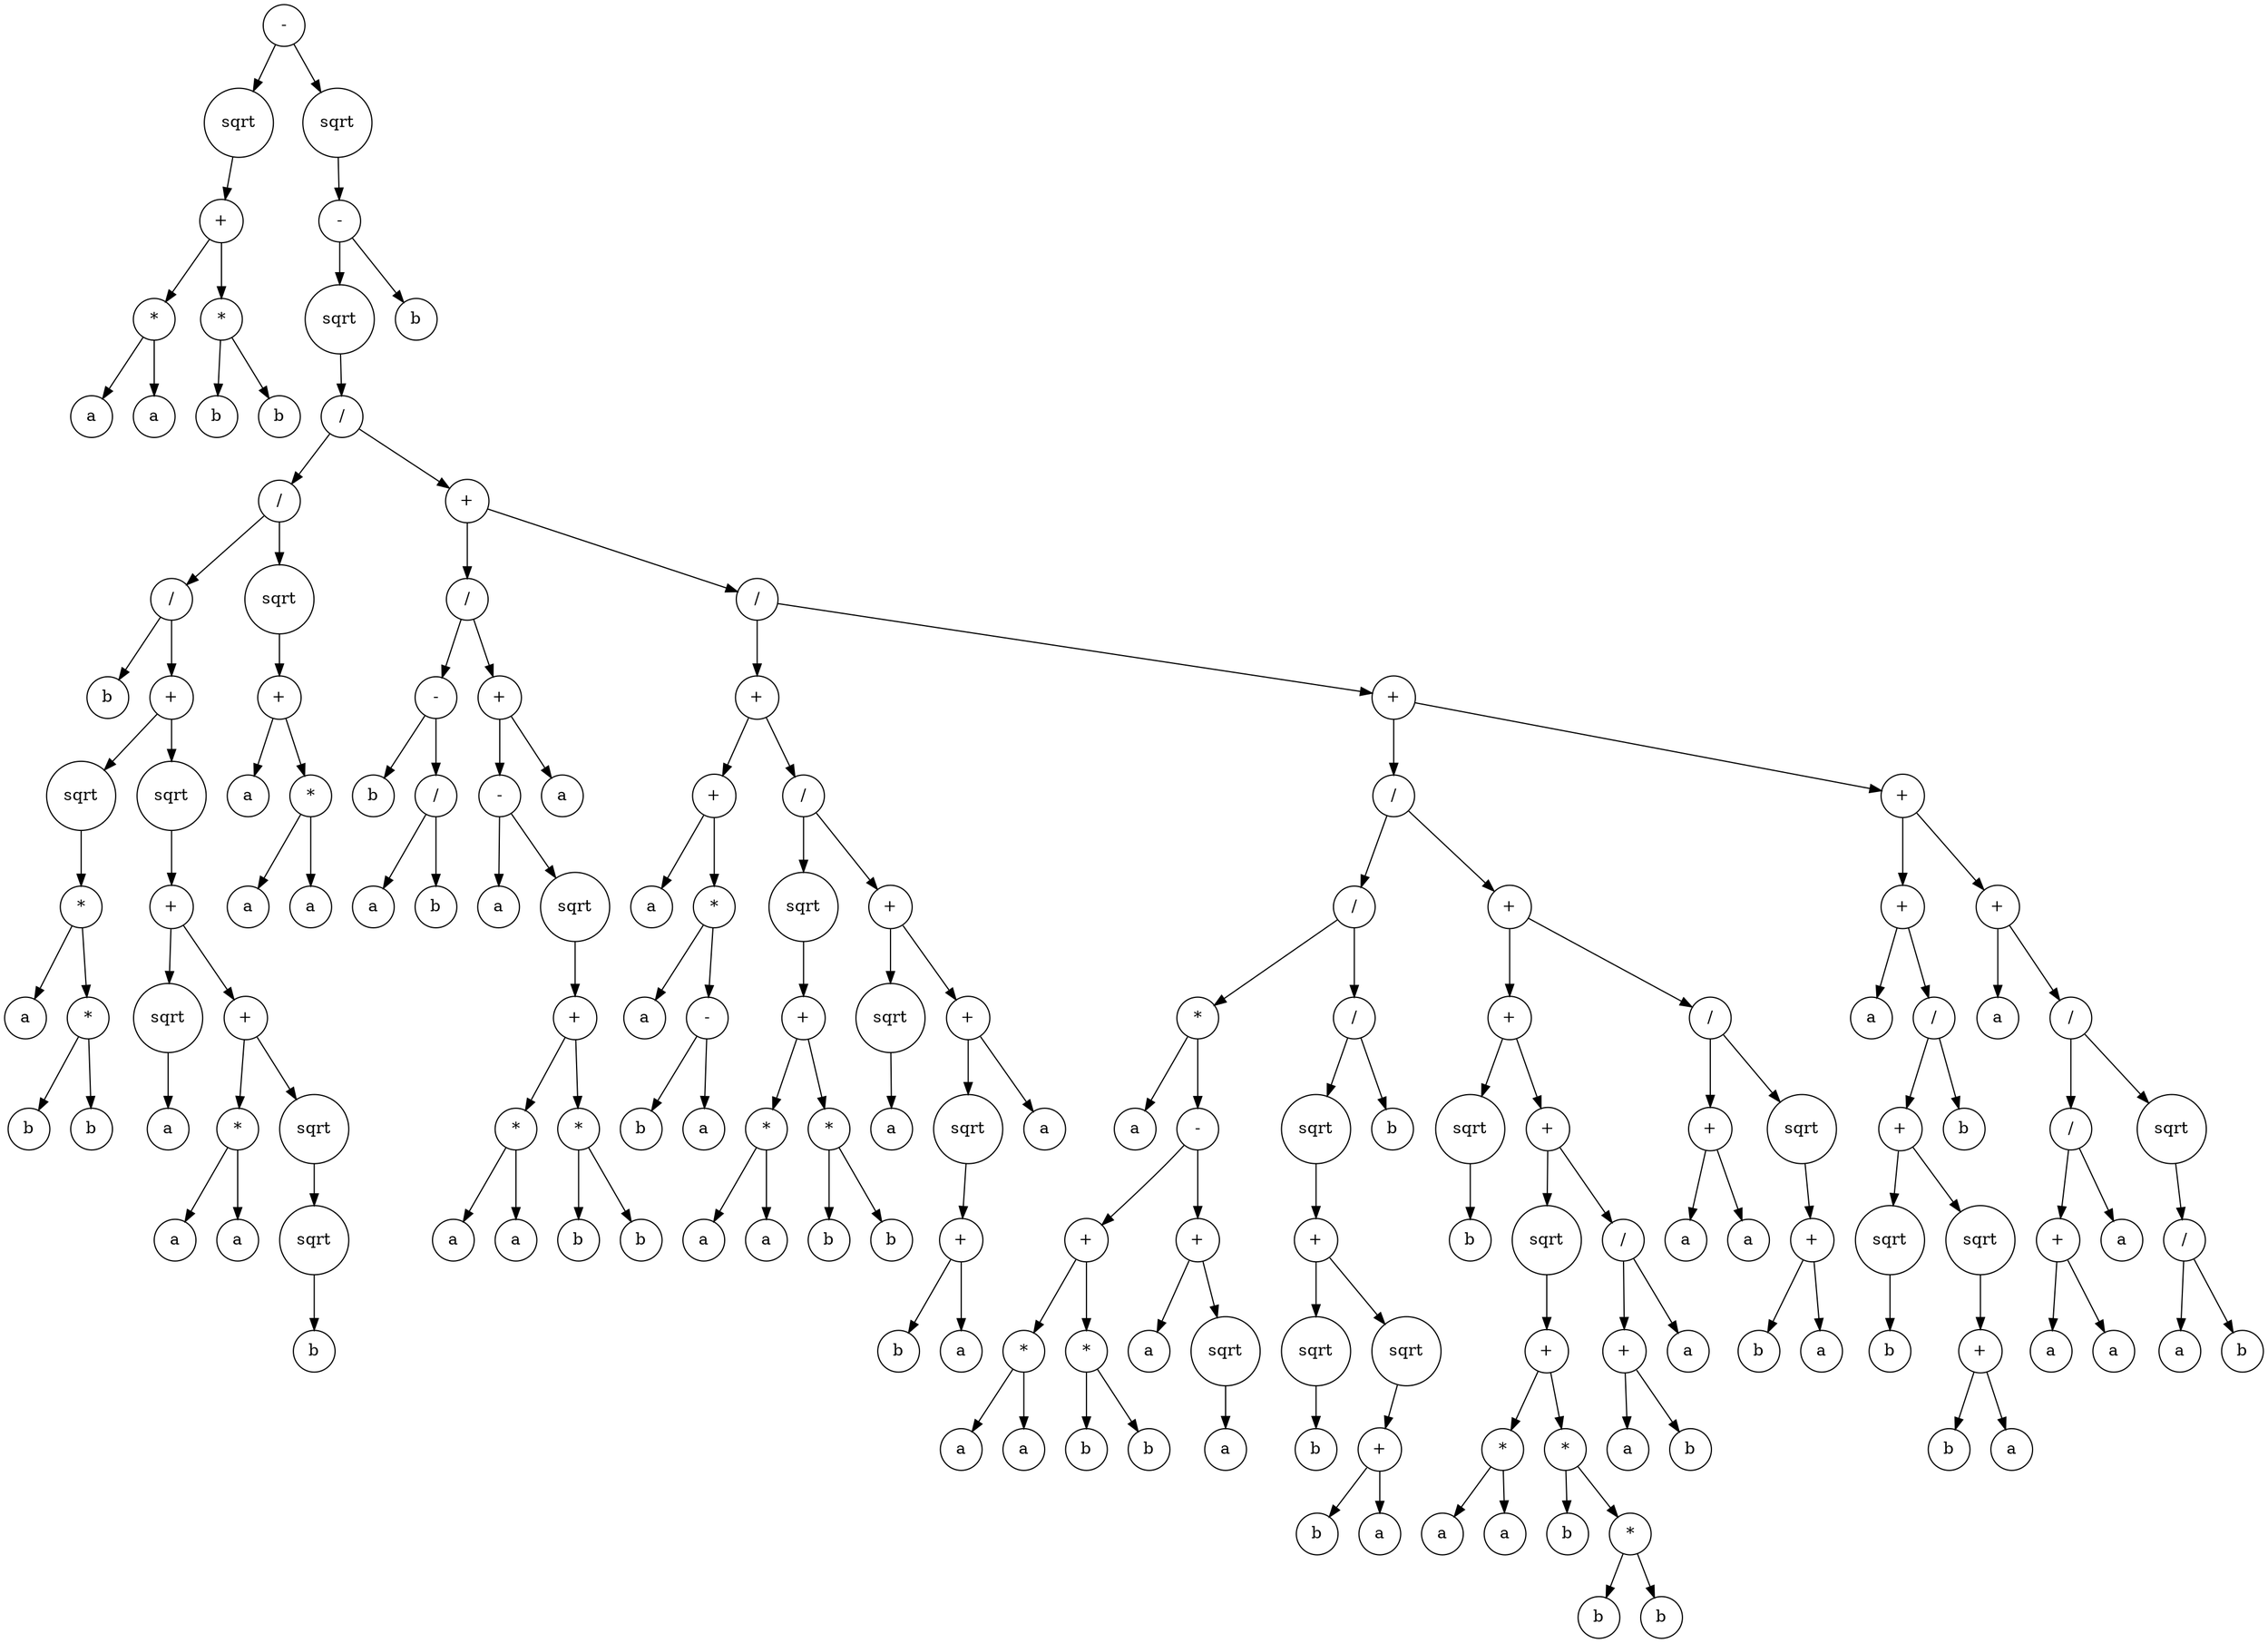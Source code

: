 digraph g {
graph [ordering=out];
node [shape=circle];
n[label = "-"];
n0[label = "sqrt"];
n00[label = "+"];
n000[label = "*"];
n0000[label = "a"];
n000 -> n0000;
n0001[label = "a"];
n000 -> n0001;
n00 -> n000;
n001[label = "*"];
n0010[label = "b"];
n001 -> n0010;
n0011[label = "b"];
n001 -> n0011;
n00 -> n001;
n0 -> n00;
n -> n0;
n1[label = "sqrt"];
n10[label = "-"];
n100[label = "sqrt"];
n1000[label = "/"];
n10000[label = "/"];
n100000[label = "/"];
n1000000[label = "b"];
n100000 -> n1000000;
n1000001[label = "+"];
n10000010[label = "sqrt"];
n100000100[label = "*"];
n1000001000[label = "a"];
n100000100 -> n1000001000;
n1000001001[label = "*"];
n10000010010[label = "b"];
n1000001001 -> n10000010010;
n10000010011[label = "b"];
n1000001001 -> n10000010011;
n100000100 -> n1000001001;
n10000010 -> n100000100;
n1000001 -> n10000010;
n10000011[label = "sqrt"];
n100000110[label = "+"];
n1000001100[label = "sqrt"];
n10000011000[label = "a"];
n1000001100 -> n10000011000;
n100000110 -> n1000001100;
n1000001101[label = "+"];
n10000011010[label = "*"];
n100000110100[label = "a"];
n10000011010 -> n100000110100;
n100000110101[label = "a"];
n10000011010 -> n100000110101;
n1000001101 -> n10000011010;
n10000011011[label = "sqrt"];
n100000110110[label = "sqrt"];
n1000001101100[label = "b"];
n100000110110 -> n1000001101100;
n10000011011 -> n100000110110;
n1000001101 -> n10000011011;
n100000110 -> n1000001101;
n10000011 -> n100000110;
n1000001 -> n10000011;
n100000 -> n1000001;
n10000 -> n100000;
n100001[label = "sqrt"];
n1000010[label = "+"];
n10000100[label = "a"];
n1000010 -> n10000100;
n10000101[label = "*"];
n100001010[label = "a"];
n10000101 -> n100001010;
n100001011[label = "a"];
n10000101 -> n100001011;
n1000010 -> n10000101;
n100001 -> n1000010;
n10000 -> n100001;
n1000 -> n10000;
n10001[label = "+"];
n100010[label = "/"];
n1000100[label = "-"];
n10001000[label = "b"];
n1000100 -> n10001000;
n10001001[label = "/"];
n100010010[label = "a"];
n10001001 -> n100010010;
n100010011[label = "b"];
n10001001 -> n100010011;
n1000100 -> n10001001;
n100010 -> n1000100;
n1000101[label = "+"];
n10001010[label = "-"];
n100010100[label = "a"];
n10001010 -> n100010100;
n100010101[label = "sqrt"];
n1000101010[label = "+"];
n10001010100[label = "*"];
n100010101000[label = "a"];
n10001010100 -> n100010101000;
n100010101001[label = "a"];
n10001010100 -> n100010101001;
n1000101010 -> n10001010100;
n10001010101[label = "*"];
n100010101010[label = "b"];
n10001010101 -> n100010101010;
n100010101011[label = "b"];
n10001010101 -> n100010101011;
n1000101010 -> n10001010101;
n100010101 -> n1000101010;
n10001010 -> n100010101;
n1000101 -> n10001010;
n10001011[label = "a"];
n1000101 -> n10001011;
n100010 -> n1000101;
n10001 -> n100010;
n100011[label = "/"];
n1000110[label = "+"];
n10001100[label = "+"];
n100011000[label = "a"];
n10001100 -> n100011000;
n100011001[label = "*"];
n1000110010[label = "a"];
n100011001 -> n1000110010;
n1000110011[label = "-"];
n10001100110[label = "b"];
n1000110011 -> n10001100110;
n10001100111[label = "a"];
n1000110011 -> n10001100111;
n100011001 -> n1000110011;
n10001100 -> n100011001;
n1000110 -> n10001100;
n10001101[label = "/"];
n100011010[label = "sqrt"];
n1000110100[label = "+"];
n10001101000[label = "*"];
n100011010000[label = "a"];
n10001101000 -> n100011010000;
n100011010001[label = "a"];
n10001101000 -> n100011010001;
n1000110100 -> n10001101000;
n10001101001[label = "*"];
n100011010010[label = "b"];
n10001101001 -> n100011010010;
n100011010011[label = "b"];
n10001101001 -> n100011010011;
n1000110100 -> n10001101001;
n100011010 -> n1000110100;
n10001101 -> n100011010;
n100011011[label = "+"];
n1000110110[label = "sqrt"];
n10001101100[label = "a"];
n1000110110 -> n10001101100;
n100011011 -> n1000110110;
n1000110111[label = "+"];
n10001101110[label = "sqrt"];
n100011011100[label = "+"];
n1000110111000[label = "b"];
n100011011100 -> n1000110111000;
n1000110111001[label = "a"];
n100011011100 -> n1000110111001;
n10001101110 -> n100011011100;
n1000110111 -> n10001101110;
n10001101111[label = "a"];
n1000110111 -> n10001101111;
n100011011 -> n1000110111;
n10001101 -> n100011011;
n1000110 -> n10001101;
n100011 -> n1000110;
n1000111[label = "+"];
n10001110[label = "/"];
n100011100[label = "/"];
n1000111000[label = "*"];
n10001110000[label = "a"];
n1000111000 -> n10001110000;
n10001110001[label = "-"];
n100011100010[label = "+"];
n1000111000100[label = "*"];
n10001110001000[label = "a"];
n1000111000100 -> n10001110001000;
n10001110001001[label = "a"];
n1000111000100 -> n10001110001001;
n100011100010 -> n1000111000100;
n1000111000101[label = "*"];
n10001110001010[label = "b"];
n1000111000101 -> n10001110001010;
n10001110001011[label = "b"];
n1000111000101 -> n10001110001011;
n100011100010 -> n1000111000101;
n10001110001 -> n100011100010;
n100011100011[label = "+"];
n1000111000110[label = "a"];
n100011100011 -> n1000111000110;
n1000111000111[label = "sqrt"];
n10001110001110[label = "a"];
n1000111000111 -> n10001110001110;
n100011100011 -> n1000111000111;
n10001110001 -> n100011100011;
n1000111000 -> n10001110001;
n100011100 -> n1000111000;
n1000111001[label = "/"];
n10001110010[label = "sqrt"];
n100011100100[label = "+"];
n1000111001000[label = "sqrt"];
n10001110010000[label = "b"];
n1000111001000 -> n10001110010000;
n100011100100 -> n1000111001000;
n1000111001001[label = "sqrt"];
n10001110010010[label = "+"];
n100011100100100[label = "b"];
n10001110010010 -> n100011100100100;
n100011100100101[label = "a"];
n10001110010010 -> n100011100100101;
n1000111001001 -> n10001110010010;
n100011100100 -> n1000111001001;
n10001110010 -> n100011100100;
n1000111001 -> n10001110010;
n10001110011[label = "b"];
n1000111001 -> n10001110011;
n100011100 -> n1000111001;
n10001110 -> n100011100;
n100011101[label = "+"];
n1000111010[label = "+"];
n10001110100[label = "sqrt"];
n100011101000[label = "b"];
n10001110100 -> n100011101000;
n1000111010 -> n10001110100;
n10001110101[label = "+"];
n100011101010[label = "sqrt"];
n1000111010100[label = "+"];
n10001110101000[label = "*"];
n100011101010000[label = "a"];
n10001110101000 -> n100011101010000;
n100011101010001[label = "a"];
n10001110101000 -> n100011101010001;
n1000111010100 -> n10001110101000;
n10001110101001[label = "*"];
n100011101010010[label = "b"];
n10001110101001 -> n100011101010010;
n100011101010011[label = "*"];
n1000111010100110[label = "b"];
n100011101010011 -> n1000111010100110;
n1000111010100111[label = "b"];
n100011101010011 -> n1000111010100111;
n10001110101001 -> n100011101010011;
n1000111010100 -> n10001110101001;
n100011101010 -> n1000111010100;
n10001110101 -> n100011101010;
n100011101011[label = "/"];
n1000111010110[label = "+"];
n10001110101100[label = "a"];
n1000111010110 -> n10001110101100;
n10001110101101[label = "b"];
n1000111010110 -> n10001110101101;
n100011101011 -> n1000111010110;
n1000111010111[label = "a"];
n100011101011 -> n1000111010111;
n10001110101 -> n100011101011;
n1000111010 -> n10001110101;
n100011101 -> n1000111010;
n1000111011[label = "/"];
n10001110110[label = "+"];
n100011101100[label = "a"];
n10001110110 -> n100011101100;
n100011101101[label = "a"];
n10001110110 -> n100011101101;
n1000111011 -> n10001110110;
n10001110111[label = "sqrt"];
n100011101110[label = "+"];
n1000111011100[label = "b"];
n100011101110 -> n1000111011100;
n1000111011101[label = "a"];
n100011101110 -> n1000111011101;
n10001110111 -> n100011101110;
n1000111011 -> n10001110111;
n100011101 -> n1000111011;
n10001110 -> n100011101;
n1000111 -> n10001110;
n10001111[label = "+"];
n100011110[label = "+"];
n1000111100[label = "a"];
n100011110 -> n1000111100;
n1000111101[label = "/"];
n10001111010[label = "+"];
n100011110100[label = "sqrt"];
n1000111101000[label = "b"];
n100011110100 -> n1000111101000;
n10001111010 -> n100011110100;
n100011110101[label = "sqrt"];
n1000111101010[label = "+"];
n10001111010100[label = "b"];
n1000111101010 -> n10001111010100;
n10001111010101[label = "a"];
n1000111101010 -> n10001111010101;
n100011110101 -> n1000111101010;
n10001111010 -> n100011110101;
n1000111101 -> n10001111010;
n10001111011[label = "b"];
n1000111101 -> n10001111011;
n100011110 -> n1000111101;
n10001111 -> n100011110;
n100011111[label = "+"];
n1000111110[label = "a"];
n100011111 -> n1000111110;
n1000111111[label = "/"];
n10001111110[label = "/"];
n100011111100[label = "+"];
n1000111111000[label = "a"];
n100011111100 -> n1000111111000;
n1000111111001[label = "a"];
n100011111100 -> n1000111111001;
n10001111110 -> n100011111100;
n100011111101[label = "a"];
n10001111110 -> n100011111101;
n1000111111 -> n10001111110;
n10001111111[label = "sqrt"];
n100011111110[label = "/"];
n1000111111100[label = "a"];
n100011111110 -> n1000111111100;
n1000111111101[label = "b"];
n100011111110 -> n1000111111101;
n10001111111 -> n100011111110;
n1000111111 -> n10001111111;
n100011111 -> n1000111111;
n10001111 -> n100011111;
n1000111 -> n10001111;
n100011 -> n1000111;
n10001 -> n100011;
n1000 -> n10001;
n100 -> n1000;
n10 -> n100;
n101[label = "b"];
n10 -> n101;
n1 -> n10;
n -> n1;
}
